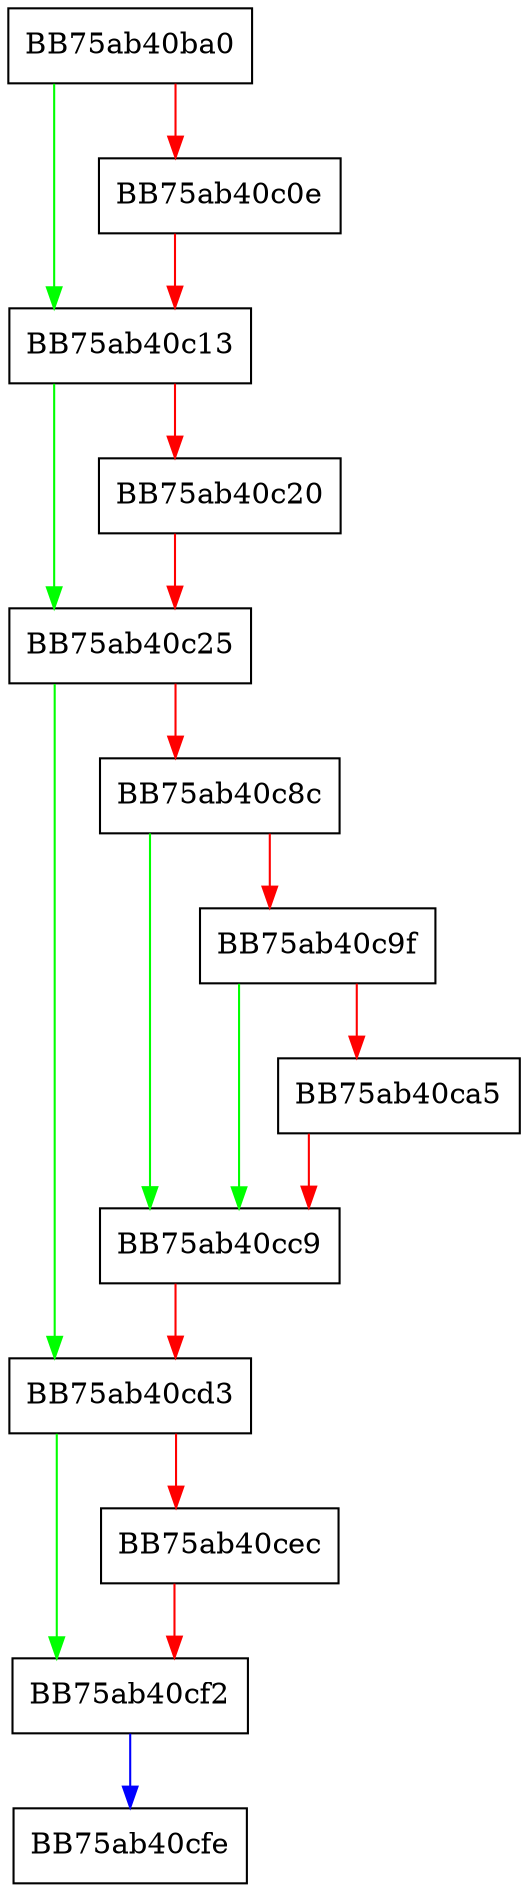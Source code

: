 digraph CBufferContentReader {
  node [shape="box"];
  graph [splines=ortho];
  BB75ab40ba0 -> BB75ab40c13 [color="green"];
  BB75ab40ba0 -> BB75ab40c0e [color="red"];
  BB75ab40c0e -> BB75ab40c13 [color="red"];
  BB75ab40c13 -> BB75ab40c25 [color="green"];
  BB75ab40c13 -> BB75ab40c20 [color="red"];
  BB75ab40c20 -> BB75ab40c25 [color="red"];
  BB75ab40c25 -> BB75ab40cd3 [color="green"];
  BB75ab40c25 -> BB75ab40c8c [color="red"];
  BB75ab40c8c -> BB75ab40cc9 [color="green"];
  BB75ab40c8c -> BB75ab40c9f [color="red"];
  BB75ab40c9f -> BB75ab40cc9 [color="green"];
  BB75ab40c9f -> BB75ab40ca5 [color="red"];
  BB75ab40ca5 -> BB75ab40cc9 [color="red"];
  BB75ab40cc9 -> BB75ab40cd3 [color="red"];
  BB75ab40cd3 -> BB75ab40cf2 [color="green"];
  BB75ab40cd3 -> BB75ab40cec [color="red"];
  BB75ab40cec -> BB75ab40cf2 [color="red"];
  BB75ab40cf2 -> BB75ab40cfe [color="blue"];
}